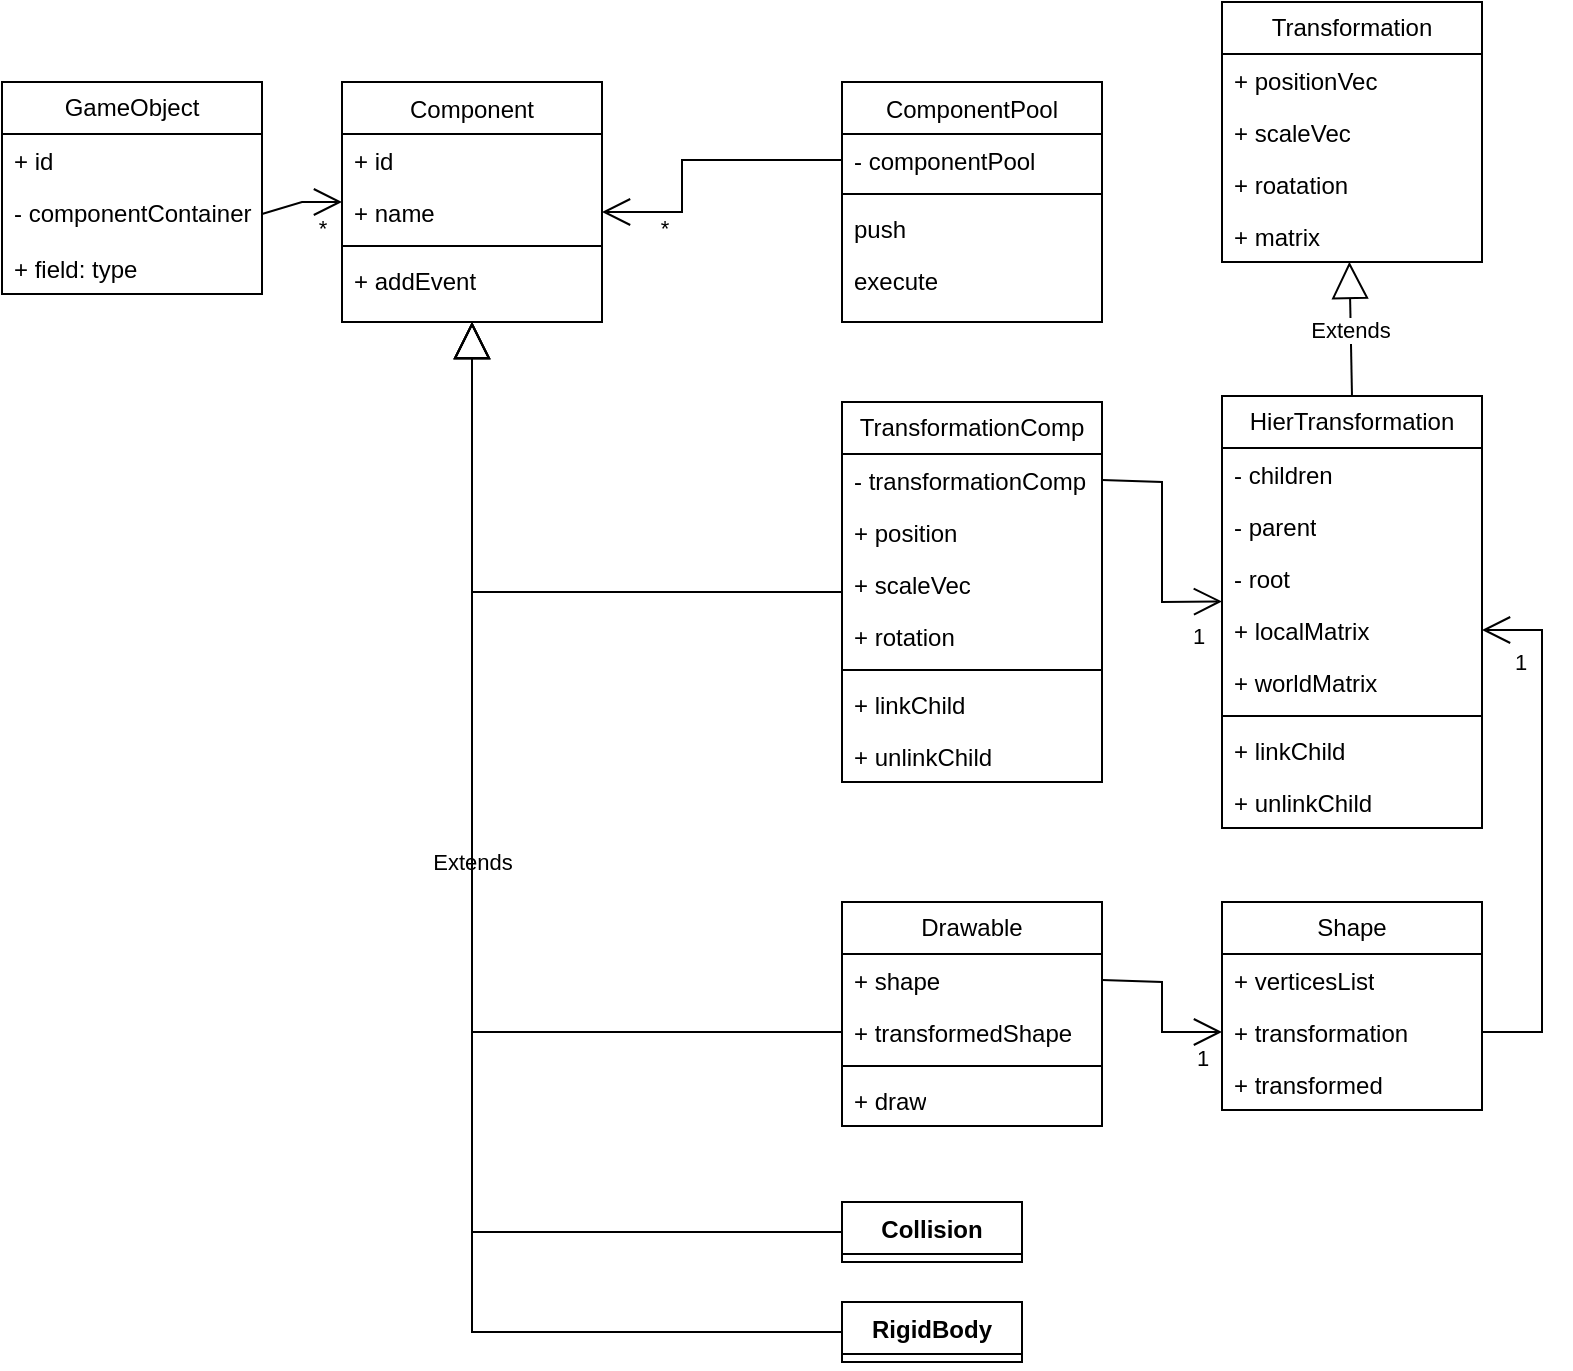 <mxfile version="21.6.5" type="github">
  <diagram id="C5RBs43oDa-KdzZeNtuy" name="Page-1">
    <mxGraphModel dx="1601" dy="960" grid="1" gridSize="10" guides="1" tooltips="1" connect="1" arrows="1" fold="1" page="1" pageScale="1" pageWidth="827" pageHeight="1169" math="0" shadow="0">
      <root>
        <mxCell id="WIyWlLk6GJQsqaUBKTNV-0" />
        <mxCell id="WIyWlLk6GJQsqaUBKTNV-1" parent="WIyWlLk6GJQsqaUBKTNV-0" />
        <mxCell id="zkfFHV4jXpPFQw0GAbJ--0" value="Component" style="swimlane;fontStyle=0;align=center;verticalAlign=top;childLayout=stackLayout;horizontal=1;startSize=26;horizontalStack=0;resizeParent=1;resizeLast=0;collapsible=1;marginBottom=0;rounded=0;shadow=0;strokeWidth=1;" parent="WIyWlLk6GJQsqaUBKTNV-1" vertex="1">
          <mxGeometry x="190" y="60" width="130" height="120" as="geometry">
            <mxRectangle x="190" y="60" width="160" height="26" as="alternateBounds" />
          </mxGeometry>
        </mxCell>
        <mxCell id="zkfFHV4jXpPFQw0GAbJ--1" value="+ id" style="text;align=left;verticalAlign=top;spacingLeft=4;spacingRight=4;overflow=hidden;rotatable=0;points=[[0,0.5],[1,0.5]];portConstraint=eastwest;" parent="zkfFHV4jXpPFQw0GAbJ--0" vertex="1">
          <mxGeometry y="26" width="130" height="26" as="geometry" />
        </mxCell>
        <mxCell id="zkfFHV4jXpPFQw0GAbJ--2" value="+ name" style="text;align=left;verticalAlign=top;spacingLeft=4;spacingRight=4;overflow=hidden;rotatable=0;points=[[0,0.5],[1,0.5]];portConstraint=eastwest;rounded=0;shadow=0;html=0;" parent="zkfFHV4jXpPFQw0GAbJ--0" vertex="1">
          <mxGeometry y="52" width="130" height="26" as="geometry" />
        </mxCell>
        <mxCell id="zkfFHV4jXpPFQw0GAbJ--4" value="" style="line;html=1;strokeWidth=1;align=left;verticalAlign=middle;spacingTop=-1;spacingLeft=3;spacingRight=3;rotatable=0;labelPosition=right;points=[];portConstraint=eastwest;" parent="zkfFHV4jXpPFQw0GAbJ--0" vertex="1">
          <mxGeometry y="78" width="130" height="8" as="geometry" />
        </mxCell>
        <mxCell id="zkfFHV4jXpPFQw0GAbJ--5" value="+ addEvent" style="text;align=left;verticalAlign=top;spacingLeft=4;spacingRight=4;overflow=hidden;rotatable=0;points=[[0,0.5],[1,0.5]];portConstraint=eastwest;" parent="zkfFHV4jXpPFQw0GAbJ--0" vertex="1">
          <mxGeometry y="86" width="130" height="26" as="geometry" />
        </mxCell>
        <mxCell id="UWbLIeTRbmQq-SImJMDe-1" value="ComponentPool" style="swimlane;fontStyle=0;align=center;verticalAlign=top;childLayout=stackLayout;horizontal=1;startSize=26;horizontalStack=0;resizeParent=1;resizeLast=0;collapsible=1;marginBottom=0;rounded=0;shadow=0;strokeWidth=1;" vertex="1" parent="WIyWlLk6GJQsqaUBKTNV-1">
          <mxGeometry x="440" y="60" width="130" height="120" as="geometry">
            <mxRectangle x="230" y="140" width="160" height="26" as="alternateBounds" />
          </mxGeometry>
        </mxCell>
        <mxCell id="UWbLIeTRbmQq-SImJMDe-2" value="- componentPool" style="text;align=left;verticalAlign=top;spacingLeft=4;spacingRight=4;overflow=hidden;rotatable=0;points=[[0,0.5],[1,0.5]];portConstraint=eastwest;" vertex="1" parent="UWbLIeTRbmQq-SImJMDe-1">
          <mxGeometry y="26" width="130" height="26" as="geometry" />
        </mxCell>
        <mxCell id="UWbLIeTRbmQq-SImJMDe-4" value="" style="line;html=1;strokeWidth=1;align=left;verticalAlign=middle;spacingTop=-1;spacingLeft=3;spacingRight=3;rotatable=0;labelPosition=right;points=[];portConstraint=eastwest;" vertex="1" parent="UWbLIeTRbmQq-SImJMDe-1">
          <mxGeometry y="52" width="130" height="8" as="geometry" />
        </mxCell>
        <mxCell id="UWbLIeTRbmQq-SImJMDe-5" value="push" style="text;align=left;verticalAlign=top;spacingLeft=4;spacingRight=4;overflow=hidden;rotatable=0;points=[[0,0.5],[1,0.5]];portConstraint=eastwest;" vertex="1" parent="UWbLIeTRbmQq-SImJMDe-1">
          <mxGeometry y="60" width="130" height="26" as="geometry" />
        </mxCell>
        <mxCell id="UWbLIeTRbmQq-SImJMDe-6" value="execute" style="text;strokeColor=none;fillColor=none;align=left;verticalAlign=top;spacingLeft=4;spacingRight=4;overflow=hidden;rotatable=0;points=[[0,0.5],[1,0.5]];portConstraint=eastwest;whiteSpace=wrap;html=1;" vertex="1" parent="UWbLIeTRbmQq-SImJMDe-1">
          <mxGeometry y="86" width="130" height="26" as="geometry" />
        </mxCell>
        <mxCell id="UWbLIeTRbmQq-SImJMDe-13" value="TransformationComp" style="swimlane;fontStyle=0;childLayout=stackLayout;horizontal=1;startSize=26;fillColor=none;horizontalStack=0;resizeParent=1;resizeParentMax=0;resizeLast=0;collapsible=1;marginBottom=0;whiteSpace=wrap;html=1;" vertex="1" parent="WIyWlLk6GJQsqaUBKTNV-1">
          <mxGeometry x="440" y="220" width="130" height="190" as="geometry" />
        </mxCell>
        <mxCell id="UWbLIeTRbmQq-SImJMDe-14" value="- transformationComp" style="text;strokeColor=none;fillColor=none;align=left;verticalAlign=top;spacingLeft=4;spacingRight=4;overflow=hidden;rotatable=0;points=[[0,0.5],[1,0.5]];portConstraint=eastwest;whiteSpace=wrap;html=1;" vertex="1" parent="UWbLIeTRbmQq-SImJMDe-13">
          <mxGeometry y="26" width="130" height="26" as="geometry" />
        </mxCell>
        <mxCell id="UWbLIeTRbmQq-SImJMDe-15" value="+ position" style="text;strokeColor=none;fillColor=none;align=left;verticalAlign=top;spacingLeft=4;spacingRight=4;overflow=hidden;rotatable=0;points=[[0,0.5],[1,0.5]];portConstraint=eastwest;whiteSpace=wrap;html=1;" vertex="1" parent="UWbLIeTRbmQq-SImJMDe-13">
          <mxGeometry y="52" width="130" height="26" as="geometry" />
        </mxCell>
        <mxCell id="UWbLIeTRbmQq-SImJMDe-16" value="+ scaleVec" style="text;strokeColor=none;fillColor=none;align=left;verticalAlign=top;spacingLeft=4;spacingRight=4;overflow=hidden;rotatable=0;points=[[0,0.5],[1,0.5]];portConstraint=eastwest;whiteSpace=wrap;html=1;" vertex="1" parent="UWbLIeTRbmQq-SImJMDe-13">
          <mxGeometry y="78" width="130" height="26" as="geometry" />
        </mxCell>
        <mxCell id="UWbLIeTRbmQq-SImJMDe-49" value="+ rotation" style="text;strokeColor=none;fillColor=none;align=left;verticalAlign=top;spacingLeft=4;spacingRight=4;overflow=hidden;rotatable=0;points=[[0,0.5],[1,0.5]];portConstraint=eastwest;whiteSpace=wrap;html=1;" vertex="1" parent="UWbLIeTRbmQq-SImJMDe-13">
          <mxGeometry y="104" width="130" height="26" as="geometry" />
        </mxCell>
        <mxCell id="UWbLIeTRbmQq-SImJMDe-50" value="" style="line;strokeWidth=1;fillColor=none;align=left;verticalAlign=middle;spacingTop=-1;spacingLeft=3;spacingRight=3;rotatable=0;labelPosition=right;points=[];portConstraint=eastwest;strokeColor=inherit;" vertex="1" parent="UWbLIeTRbmQq-SImJMDe-13">
          <mxGeometry y="130" width="130" height="8" as="geometry" />
        </mxCell>
        <mxCell id="UWbLIeTRbmQq-SImJMDe-51" value="+ linkChild" style="text;strokeColor=none;fillColor=none;align=left;verticalAlign=top;spacingLeft=4;spacingRight=4;overflow=hidden;rotatable=0;points=[[0,0.5],[1,0.5]];portConstraint=eastwest;whiteSpace=wrap;html=1;" vertex="1" parent="UWbLIeTRbmQq-SImJMDe-13">
          <mxGeometry y="138" width="130" height="26" as="geometry" />
        </mxCell>
        <mxCell id="UWbLIeTRbmQq-SImJMDe-52" value="+ unlinkChild" style="text;strokeColor=none;fillColor=none;align=left;verticalAlign=top;spacingLeft=4;spacingRight=4;overflow=hidden;rotatable=0;points=[[0,0.5],[1,0.5]];portConstraint=eastwest;whiteSpace=wrap;html=1;" vertex="1" parent="UWbLIeTRbmQq-SImJMDe-13">
          <mxGeometry y="164" width="130" height="26" as="geometry" />
        </mxCell>
        <mxCell id="UWbLIeTRbmQq-SImJMDe-19" value="" style="endArrow=block;endSize=16;endFill=0;html=1;rounded=0;exitX=0;exitY=0.5;exitDx=0;exitDy=0;entryX=0.5;entryY=1;entryDx=0;entryDy=0;" edge="1" parent="WIyWlLk6GJQsqaUBKTNV-1" source="UWbLIeTRbmQq-SImJMDe-13" target="zkfFHV4jXpPFQw0GAbJ--0">
          <mxGeometry width="160" relative="1" as="geometry">
            <mxPoint x="230" y="270" as="sourcePoint" />
            <mxPoint x="390" y="270" as="targetPoint" />
            <Array as="points">
              <mxPoint x="255" y="315" />
            </Array>
          </mxGeometry>
        </mxCell>
        <mxCell id="UWbLIeTRbmQq-SImJMDe-20" value="Transformation" style="swimlane;fontStyle=0;childLayout=stackLayout;horizontal=1;startSize=26;fillColor=none;horizontalStack=0;resizeParent=1;resizeParentMax=0;resizeLast=0;collapsible=1;marginBottom=0;whiteSpace=wrap;html=1;" vertex="1" parent="WIyWlLk6GJQsqaUBKTNV-1">
          <mxGeometry x="630" y="20" width="130" height="130" as="geometry">
            <mxRectangle x="510" y="20" width="120" height="30" as="alternateBounds" />
          </mxGeometry>
        </mxCell>
        <mxCell id="UWbLIeTRbmQq-SImJMDe-21" value="+ positionVec" style="text;strokeColor=none;fillColor=none;align=left;verticalAlign=top;spacingLeft=4;spacingRight=4;overflow=hidden;rotatable=0;points=[[0,0.5],[1,0.5]];portConstraint=eastwest;whiteSpace=wrap;html=1;" vertex="1" parent="UWbLIeTRbmQq-SImJMDe-20">
          <mxGeometry y="26" width="130" height="26" as="geometry" />
        </mxCell>
        <mxCell id="UWbLIeTRbmQq-SImJMDe-22" value="+ scaleVec" style="text;strokeColor=none;fillColor=none;align=left;verticalAlign=top;spacingLeft=4;spacingRight=4;overflow=hidden;rotatable=0;points=[[0,0.5],[1,0.5]];portConstraint=eastwest;whiteSpace=wrap;html=1;" vertex="1" parent="UWbLIeTRbmQq-SImJMDe-20">
          <mxGeometry y="52" width="130" height="26" as="geometry" />
        </mxCell>
        <mxCell id="UWbLIeTRbmQq-SImJMDe-23" value="+ roatation" style="text;strokeColor=none;fillColor=none;align=left;verticalAlign=top;spacingLeft=4;spacingRight=4;overflow=hidden;rotatable=0;points=[[0,0.5],[1,0.5]];portConstraint=eastwest;whiteSpace=wrap;html=1;" vertex="1" parent="UWbLIeTRbmQq-SImJMDe-20">
          <mxGeometry y="78" width="130" height="26" as="geometry" />
        </mxCell>
        <mxCell id="UWbLIeTRbmQq-SImJMDe-28" value="+ matrix" style="text;strokeColor=none;fillColor=none;align=left;verticalAlign=top;spacingLeft=4;spacingRight=4;overflow=hidden;rotatable=0;points=[[0,0.5],[1,0.5]];portConstraint=eastwest;whiteSpace=wrap;html=1;" vertex="1" parent="UWbLIeTRbmQq-SImJMDe-20">
          <mxGeometry y="104" width="130" height="26" as="geometry" />
        </mxCell>
        <mxCell id="UWbLIeTRbmQq-SImJMDe-29" value="HierTransformation" style="swimlane;fontStyle=0;childLayout=stackLayout;horizontal=1;startSize=26;fillColor=none;horizontalStack=0;resizeParent=1;resizeParentMax=0;resizeLast=0;collapsible=1;marginBottom=0;whiteSpace=wrap;html=1;" vertex="1" parent="WIyWlLk6GJQsqaUBKTNV-1">
          <mxGeometry x="630" y="217" width="130" height="216" as="geometry">
            <mxRectangle x="510" y="217" width="140" height="30" as="alternateBounds" />
          </mxGeometry>
        </mxCell>
        <mxCell id="UWbLIeTRbmQq-SImJMDe-30" value="- children" style="text;strokeColor=none;fillColor=none;align=left;verticalAlign=top;spacingLeft=4;spacingRight=4;overflow=hidden;rotatable=0;points=[[0,0.5],[1,0.5]];portConstraint=eastwest;whiteSpace=wrap;html=1;" vertex="1" parent="UWbLIeTRbmQq-SImJMDe-29">
          <mxGeometry y="26" width="130" height="26" as="geometry" />
        </mxCell>
        <mxCell id="UWbLIeTRbmQq-SImJMDe-31" value="- parent" style="text;strokeColor=none;fillColor=none;align=left;verticalAlign=top;spacingLeft=4;spacingRight=4;overflow=hidden;rotatable=0;points=[[0,0.5],[1,0.5]];portConstraint=eastwest;whiteSpace=wrap;html=1;" vertex="1" parent="UWbLIeTRbmQq-SImJMDe-29">
          <mxGeometry y="52" width="130" height="26" as="geometry" />
        </mxCell>
        <mxCell id="UWbLIeTRbmQq-SImJMDe-32" value="- root" style="text;strokeColor=none;fillColor=none;align=left;verticalAlign=top;spacingLeft=4;spacingRight=4;overflow=hidden;rotatable=0;points=[[0,0.5],[1,0.5]];portConstraint=eastwest;whiteSpace=wrap;html=1;" vertex="1" parent="UWbLIeTRbmQq-SImJMDe-29">
          <mxGeometry y="78" width="130" height="26" as="geometry" />
        </mxCell>
        <mxCell id="UWbLIeTRbmQq-SImJMDe-33" value="+ localMatrix" style="text;strokeColor=none;fillColor=none;align=left;verticalAlign=top;spacingLeft=4;spacingRight=4;overflow=hidden;rotatable=0;points=[[0,0.5],[1,0.5]];portConstraint=eastwest;whiteSpace=wrap;html=1;" vertex="1" parent="UWbLIeTRbmQq-SImJMDe-29">
          <mxGeometry y="104" width="130" height="26" as="geometry" />
        </mxCell>
        <mxCell id="UWbLIeTRbmQq-SImJMDe-34" value="+ worldMatrix" style="text;strokeColor=none;fillColor=none;align=left;verticalAlign=top;spacingLeft=4;spacingRight=4;overflow=hidden;rotatable=0;points=[[0,0.5],[1,0.5]];portConstraint=eastwest;whiteSpace=wrap;html=1;" vertex="1" parent="UWbLIeTRbmQq-SImJMDe-29">
          <mxGeometry y="130" width="130" height="26" as="geometry" />
        </mxCell>
        <mxCell id="UWbLIeTRbmQq-SImJMDe-35" value="" style="line;strokeWidth=1;fillColor=none;align=left;verticalAlign=middle;spacingTop=-1;spacingLeft=3;spacingRight=3;rotatable=0;labelPosition=right;points=[];portConstraint=eastwest;strokeColor=inherit;" vertex="1" parent="UWbLIeTRbmQq-SImJMDe-29">
          <mxGeometry y="156" width="130" height="8" as="geometry" />
        </mxCell>
        <mxCell id="UWbLIeTRbmQq-SImJMDe-36" value="+ linkChild" style="text;strokeColor=none;fillColor=none;align=left;verticalAlign=top;spacingLeft=4;spacingRight=4;overflow=hidden;rotatable=0;points=[[0,0.5],[1,0.5]];portConstraint=eastwest;whiteSpace=wrap;html=1;" vertex="1" parent="UWbLIeTRbmQq-SImJMDe-29">
          <mxGeometry y="164" width="130" height="26" as="geometry" />
        </mxCell>
        <mxCell id="UWbLIeTRbmQq-SImJMDe-37" value="+ unlinkChild" style="text;strokeColor=none;fillColor=none;align=left;verticalAlign=top;spacingLeft=4;spacingRight=4;overflow=hidden;rotatable=0;points=[[0,0.5],[1,0.5]];portConstraint=eastwest;whiteSpace=wrap;html=1;" vertex="1" parent="UWbLIeTRbmQq-SImJMDe-29">
          <mxGeometry y="190" width="130" height="26" as="geometry" />
        </mxCell>
        <mxCell id="UWbLIeTRbmQq-SImJMDe-39" value="Extends" style="endArrow=block;endSize=16;endFill=0;html=1;rounded=0;exitX=0.5;exitY=0;exitDx=0;exitDy=0;entryX=0.49;entryY=0.997;entryDx=0;entryDy=0;entryPerimeter=0;" edge="1" parent="WIyWlLk6GJQsqaUBKTNV-1" source="UWbLIeTRbmQq-SImJMDe-29" target="UWbLIeTRbmQq-SImJMDe-28">
          <mxGeometry width="160" relative="1" as="geometry">
            <mxPoint x="800" y="200" as="sourcePoint" />
            <mxPoint x="750" y="200" as="targetPoint" />
          </mxGeometry>
        </mxCell>
        <mxCell id="UWbLIeTRbmQq-SImJMDe-53" value="" style="endArrow=open;endFill=1;endSize=12;html=1;rounded=0;exitX=0;exitY=0.5;exitDx=0;exitDy=0;entryX=1;entryY=0.5;entryDx=0;entryDy=0;" edge="1" parent="WIyWlLk6GJQsqaUBKTNV-1" source="UWbLIeTRbmQq-SImJMDe-2" target="zkfFHV4jXpPFQw0GAbJ--2">
          <mxGeometry width="160" relative="1" as="geometry">
            <mxPoint x="380" y="230" as="sourcePoint" />
            <mxPoint x="540" y="230" as="targetPoint" />
            <Array as="points">
              <mxPoint x="360" y="99" />
              <mxPoint x="360" y="125" />
            </Array>
          </mxGeometry>
        </mxCell>
        <mxCell id="UWbLIeTRbmQq-SImJMDe-54" value="*" style="edgeLabel;html=1;align=center;verticalAlign=middle;resizable=0;points=[];" vertex="1" connectable="0" parent="UWbLIeTRbmQq-SImJMDe-53">
          <mxGeometry x="0.562" y="3" relative="1" as="geometry">
            <mxPoint x="-1" y="5" as="offset" />
          </mxGeometry>
        </mxCell>
        <mxCell id="UWbLIeTRbmQq-SImJMDe-55" value="" style="endArrow=open;endFill=1;endSize=12;html=1;rounded=0;exitX=1;exitY=0.5;exitDx=0;exitDy=0;entryX=0;entryY=0.95;entryDx=0;entryDy=0;entryPerimeter=0;" edge="1" parent="WIyWlLk6GJQsqaUBKTNV-1" source="UWbLIeTRbmQq-SImJMDe-14" target="UWbLIeTRbmQq-SImJMDe-32">
          <mxGeometry width="160" relative="1" as="geometry">
            <mxPoint x="780" y="290" as="sourcePoint" />
            <mxPoint x="940" y="290" as="targetPoint" />
            <Array as="points">
              <mxPoint x="600" y="260" />
              <mxPoint x="600" y="320" />
            </Array>
          </mxGeometry>
        </mxCell>
        <mxCell id="UWbLIeTRbmQq-SImJMDe-56" value="1" style="edgeLabel;html=1;align=center;verticalAlign=middle;resizable=0;points=[];" vertex="1" connectable="0" parent="UWbLIeTRbmQq-SImJMDe-55">
          <mxGeometry x="0.796" y="-2" relative="1" as="geometry">
            <mxPoint y="15" as="offset" />
          </mxGeometry>
        </mxCell>
        <mxCell id="UWbLIeTRbmQq-SImJMDe-57" value="Drawable" style="swimlane;fontStyle=0;childLayout=stackLayout;horizontal=1;startSize=26;fillColor=none;horizontalStack=0;resizeParent=1;resizeParentMax=0;resizeLast=0;collapsible=1;marginBottom=0;whiteSpace=wrap;html=1;" vertex="1" parent="WIyWlLk6GJQsqaUBKTNV-1">
          <mxGeometry x="440" y="470" width="130" height="112" as="geometry" />
        </mxCell>
        <mxCell id="UWbLIeTRbmQq-SImJMDe-58" value="+ shape" style="text;strokeColor=none;fillColor=none;align=left;verticalAlign=top;spacingLeft=4;spacingRight=4;overflow=hidden;rotatable=0;points=[[0,0.5],[1,0.5]];portConstraint=eastwest;whiteSpace=wrap;html=1;" vertex="1" parent="UWbLIeTRbmQq-SImJMDe-57">
          <mxGeometry y="26" width="130" height="26" as="geometry" />
        </mxCell>
        <mxCell id="UWbLIeTRbmQq-SImJMDe-59" value="+ transformedShape" style="text;strokeColor=none;fillColor=none;align=left;verticalAlign=top;spacingLeft=4;spacingRight=4;overflow=hidden;rotatable=0;points=[[0,0.5],[1,0.5]];portConstraint=eastwest;whiteSpace=wrap;html=1;" vertex="1" parent="UWbLIeTRbmQq-SImJMDe-57">
          <mxGeometry y="52" width="130" height="26" as="geometry" />
        </mxCell>
        <mxCell id="UWbLIeTRbmQq-SImJMDe-64" value="" style="line;strokeWidth=1;fillColor=none;align=left;verticalAlign=middle;spacingTop=-1;spacingLeft=3;spacingRight=3;rotatable=0;labelPosition=right;points=[];portConstraint=eastwest;strokeColor=inherit;" vertex="1" parent="UWbLIeTRbmQq-SImJMDe-57">
          <mxGeometry y="78" width="130" height="8" as="geometry" />
        </mxCell>
        <mxCell id="UWbLIeTRbmQq-SImJMDe-60" value="+ draw" style="text;strokeColor=none;fillColor=none;align=left;verticalAlign=top;spacingLeft=4;spacingRight=4;overflow=hidden;rotatable=0;points=[[0,0.5],[1,0.5]];portConstraint=eastwest;whiteSpace=wrap;html=1;" vertex="1" parent="UWbLIeTRbmQq-SImJMDe-57">
          <mxGeometry y="86" width="130" height="26" as="geometry" />
        </mxCell>
        <mxCell id="UWbLIeTRbmQq-SImJMDe-62" value="Extends" style="endArrow=block;endSize=16;endFill=0;html=1;rounded=0;entryX=0.5;entryY=1;entryDx=0;entryDy=0;" edge="1" parent="WIyWlLk6GJQsqaUBKTNV-1" source="UWbLIeTRbmQq-SImJMDe-59" target="zkfFHV4jXpPFQw0GAbJ--0">
          <mxGeometry width="160" relative="1" as="geometry">
            <mxPoint x="280" y="535" as="sourcePoint" />
            <mxPoint x="255" y="180" as="targetPoint" />
            <Array as="points">
              <mxPoint x="255" y="535" />
            </Array>
          </mxGeometry>
        </mxCell>
        <mxCell id="UWbLIeTRbmQq-SImJMDe-65" value="Shape" style="swimlane;fontStyle=0;childLayout=stackLayout;horizontal=1;startSize=26;fillColor=none;horizontalStack=0;resizeParent=1;resizeParentMax=0;resizeLast=0;collapsible=1;marginBottom=0;whiteSpace=wrap;html=1;" vertex="1" parent="WIyWlLk6GJQsqaUBKTNV-1">
          <mxGeometry x="630" y="470" width="130" height="104" as="geometry">
            <mxRectangle x="510" y="470" width="80" height="30" as="alternateBounds" />
          </mxGeometry>
        </mxCell>
        <mxCell id="UWbLIeTRbmQq-SImJMDe-66" value="+ verticesList" style="text;strokeColor=none;fillColor=none;align=left;verticalAlign=top;spacingLeft=4;spacingRight=4;overflow=hidden;rotatable=0;points=[[0,0.5],[1,0.5]];portConstraint=eastwest;whiteSpace=wrap;html=1;" vertex="1" parent="UWbLIeTRbmQq-SImJMDe-65">
          <mxGeometry y="26" width="130" height="26" as="geometry" />
        </mxCell>
        <mxCell id="UWbLIeTRbmQq-SImJMDe-67" value="+ transformation" style="text;strokeColor=none;fillColor=none;align=left;verticalAlign=top;spacingLeft=4;spacingRight=4;overflow=hidden;rotatable=0;points=[[0,0.5],[1,0.5]];portConstraint=eastwest;whiteSpace=wrap;html=1;" vertex="1" parent="UWbLIeTRbmQq-SImJMDe-65">
          <mxGeometry y="52" width="130" height="26" as="geometry" />
        </mxCell>
        <mxCell id="UWbLIeTRbmQq-SImJMDe-68" value="+ transformed" style="text;strokeColor=none;fillColor=none;align=left;verticalAlign=top;spacingLeft=4;spacingRight=4;overflow=hidden;rotatable=0;points=[[0,0.5],[1,0.5]];portConstraint=eastwest;whiteSpace=wrap;html=1;" vertex="1" parent="UWbLIeTRbmQq-SImJMDe-65">
          <mxGeometry y="78" width="130" height="26" as="geometry" />
        </mxCell>
        <mxCell id="UWbLIeTRbmQq-SImJMDe-70" value="" style="endArrow=open;endFill=1;endSize=12;html=1;rounded=0;entryX=1;entryY=0.5;entryDx=0;entryDy=0;exitX=1;exitY=0.5;exitDx=0;exitDy=0;" edge="1" parent="WIyWlLk6GJQsqaUBKTNV-1" source="UWbLIeTRbmQq-SImJMDe-67" target="UWbLIeTRbmQq-SImJMDe-33">
          <mxGeometry width="160" relative="1" as="geometry">
            <mxPoint x="760" y="535" as="sourcePoint" />
            <mxPoint x="410" y="65" as="targetPoint" />
            <Array as="points">
              <mxPoint x="790" y="535" />
              <mxPoint x="790" y="334" />
            </Array>
          </mxGeometry>
        </mxCell>
        <mxCell id="UWbLIeTRbmQq-SImJMDe-73" value="1" style="edgeLabel;html=1;align=center;verticalAlign=middle;resizable=0;points=[];" vertex="1" connectable="0" parent="UWbLIeTRbmQq-SImJMDe-70">
          <mxGeometry x="0.857" y="5" relative="1" as="geometry">
            <mxPoint y="11" as="offset" />
          </mxGeometry>
        </mxCell>
        <mxCell id="UWbLIeTRbmQq-SImJMDe-71" value="" style="endArrow=open;endFill=1;endSize=12;html=1;rounded=0;exitX=1;exitY=0.5;exitDx=0;exitDy=0;entryX=0;entryY=0.5;entryDx=0;entryDy=0;" edge="1" parent="WIyWlLk6GJQsqaUBKTNV-1" source="UWbLIeTRbmQq-SImJMDe-58" target="UWbLIeTRbmQq-SImJMDe-67">
          <mxGeometry width="160" relative="1" as="geometry">
            <mxPoint x="570" y="509" as="sourcePoint" />
            <mxPoint x="410" y="39" as="targetPoint" />
            <Array as="points">
              <mxPoint x="600" y="510" />
              <mxPoint x="600" y="535" />
            </Array>
          </mxGeometry>
        </mxCell>
        <mxCell id="UWbLIeTRbmQq-SImJMDe-72" value="1" style="edgeLabel;html=1;align=center;verticalAlign=middle;resizable=0;points=[];" vertex="1" connectable="0" parent="UWbLIeTRbmQq-SImJMDe-71">
          <mxGeometry x="0.612" y="-4" relative="1" as="geometry">
            <mxPoint x="6" y="9" as="offset" />
          </mxGeometry>
        </mxCell>
        <mxCell id="UWbLIeTRbmQq-SImJMDe-75" value="Collision" style="swimlane;fontStyle=1;align=center;verticalAlign=top;childLayout=stackLayout;horizontal=1;startSize=26;horizontalStack=0;resizeParent=1;resizeParentMax=0;resizeLast=0;collapsible=1;marginBottom=0;whiteSpace=wrap;html=1;" vertex="1" collapsed="1" parent="WIyWlLk6GJQsqaUBKTNV-1">
          <mxGeometry x="440" y="620" width="90" height="30" as="geometry">
            <mxRectangle x="320" y="620" width="130" height="86" as="alternateBounds" />
          </mxGeometry>
        </mxCell>
        <mxCell id="UWbLIeTRbmQq-SImJMDe-76" value="+ field: type" style="text;strokeColor=none;fillColor=none;align=left;verticalAlign=top;spacingLeft=4;spacingRight=4;overflow=hidden;rotatable=0;points=[[0,0.5],[1,0.5]];portConstraint=eastwest;whiteSpace=wrap;html=1;" vertex="1" parent="UWbLIeTRbmQq-SImJMDe-75">
          <mxGeometry y="26" width="130" height="26" as="geometry" />
        </mxCell>
        <mxCell id="UWbLIeTRbmQq-SImJMDe-77" value="" style="line;strokeWidth=1;fillColor=none;align=left;verticalAlign=middle;spacingTop=-1;spacingLeft=3;spacingRight=3;rotatable=0;labelPosition=right;points=[];portConstraint=eastwest;strokeColor=inherit;" vertex="1" parent="UWbLIeTRbmQq-SImJMDe-75">
          <mxGeometry y="52" width="130" height="8" as="geometry" />
        </mxCell>
        <mxCell id="UWbLIeTRbmQq-SImJMDe-78" value="+ method(type): type" style="text;strokeColor=none;fillColor=none;align=left;verticalAlign=top;spacingLeft=4;spacingRight=4;overflow=hidden;rotatable=0;points=[[0,0.5],[1,0.5]];portConstraint=eastwest;whiteSpace=wrap;html=1;" vertex="1" parent="UWbLIeTRbmQq-SImJMDe-75">
          <mxGeometry y="60" width="130" height="26" as="geometry" />
        </mxCell>
        <mxCell id="UWbLIeTRbmQq-SImJMDe-79" value="" style="endArrow=block;endSize=16;endFill=0;html=1;rounded=0;exitX=0;exitY=0.5;exitDx=0;exitDy=0;entryX=0.5;entryY=1;entryDx=0;entryDy=0;" edge="1" parent="WIyWlLk6GJQsqaUBKTNV-1" source="UWbLIeTRbmQq-SImJMDe-75" target="zkfFHV4jXpPFQw0GAbJ--0">
          <mxGeometry width="160" relative="1" as="geometry">
            <mxPoint x="240" y="620" as="sourcePoint" />
            <mxPoint x="400" y="620" as="targetPoint" />
            <Array as="points">
              <mxPoint x="255" y="635" />
            </Array>
          </mxGeometry>
        </mxCell>
        <mxCell id="UWbLIeTRbmQq-SImJMDe-80" value="RigidBody" style="swimlane;fontStyle=1;align=center;verticalAlign=top;childLayout=stackLayout;horizontal=1;startSize=26;horizontalStack=0;resizeParent=1;resizeParentMax=0;resizeLast=0;collapsible=1;marginBottom=0;whiteSpace=wrap;html=1;" vertex="1" collapsed="1" parent="WIyWlLk6GJQsqaUBKTNV-1">
          <mxGeometry x="440" y="670" width="90" height="30" as="geometry">
            <mxRectangle x="320" y="620" width="130" height="86" as="alternateBounds" />
          </mxGeometry>
        </mxCell>
        <mxCell id="UWbLIeTRbmQq-SImJMDe-81" value="+ field: type" style="text;strokeColor=none;fillColor=none;align=left;verticalAlign=top;spacingLeft=4;spacingRight=4;overflow=hidden;rotatable=0;points=[[0,0.5],[1,0.5]];portConstraint=eastwest;whiteSpace=wrap;html=1;" vertex="1" parent="UWbLIeTRbmQq-SImJMDe-80">
          <mxGeometry y="26" width="130" height="26" as="geometry" />
        </mxCell>
        <mxCell id="UWbLIeTRbmQq-SImJMDe-82" value="" style="line;strokeWidth=1;fillColor=none;align=left;verticalAlign=middle;spacingTop=-1;spacingLeft=3;spacingRight=3;rotatable=0;labelPosition=right;points=[];portConstraint=eastwest;strokeColor=inherit;" vertex="1" parent="UWbLIeTRbmQq-SImJMDe-80">
          <mxGeometry y="52" width="130" height="8" as="geometry" />
        </mxCell>
        <mxCell id="UWbLIeTRbmQq-SImJMDe-83" value="+ method(type): type" style="text;strokeColor=none;fillColor=none;align=left;verticalAlign=top;spacingLeft=4;spacingRight=4;overflow=hidden;rotatable=0;points=[[0,0.5],[1,0.5]];portConstraint=eastwest;whiteSpace=wrap;html=1;" vertex="1" parent="UWbLIeTRbmQq-SImJMDe-80">
          <mxGeometry y="60" width="130" height="26" as="geometry" />
        </mxCell>
        <mxCell id="UWbLIeTRbmQq-SImJMDe-84" value="" style="endArrow=block;endSize=16;endFill=0;html=1;rounded=0;exitX=0;exitY=0.5;exitDx=0;exitDy=0;entryX=0.5;entryY=1;entryDx=0;entryDy=0;" edge="1" parent="WIyWlLk6GJQsqaUBKTNV-1" source="UWbLIeTRbmQq-SImJMDe-80" target="zkfFHV4jXpPFQw0GAbJ--0">
          <mxGeometry width="160" relative="1" as="geometry">
            <mxPoint x="210" y="660" as="sourcePoint" />
            <mxPoint x="280" y="210" as="targetPoint" />
            <Array as="points">
              <mxPoint x="255" y="685" />
            </Array>
          </mxGeometry>
        </mxCell>
        <mxCell id="UWbLIeTRbmQq-SImJMDe-89" value="GameObject" style="swimlane;fontStyle=0;childLayout=stackLayout;horizontal=1;startSize=26;fillColor=none;horizontalStack=0;resizeParent=1;resizeParentMax=0;resizeLast=0;collapsible=1;marginBottom=0;whiteSpace=wrap;html=1;" vertex="1" parent="WIyWlLk6GJQsqaUBKTNV-1">
          <mxGeometry x="20" y="60" width="130" height="106" as="geometry" />
        </mxCell>
        <mxCell id="UWbLIeTRbmQq-SImJMDe-90" value="+ id" style="text;strokeColor=none;fillColor=none;align=left;verticalAlign=top;spacingLeft=4;spacingRight=4;overflow=hidden;rotatable=0;points=[[0,0.5],[1,0.5]];portConstraint=eastwest;whiteSpace=wrap;html=1;" vertex="1" parent="UWbLIeTRbmQq-SImJMDe-89">
          <mxGeometry y="26" width="130" height="26" as="geometry" />
        </mxCell>
        <mxCell id="UWbLIeTRbmQq-SImJMDe-91" value="- componentContainer" style="text;strokeColor=none;fillColor=none;align=left;verticalAlign=top;spacingLeft=4;spacingRight=4;overflow=hidden;rotatable=0;points=[[0,0.5],[1,0.5]];portConstraint=eastwest;whiteSpace=wrap;html=1;" vertex="1" parent="UWbLIeTRbmQq-SImJMDe-89">
          <mxGeometry y="52" width="130" height="28" as="geometry" />
        </mxCell>
        <mxCell id="UWbLIeTRbmQq-SImJMDe-92" value="+ field: type" style="text;strokeColor=none;fillColor=none;align=left;verticalAlign=top;spacingLeft=4;spacingRight=4;overflow=hidden;rotatable=0;points=[[0,0.5],[1,0.5]];portConstraint=eastwest;whiteSpace=wrap;html=1;" vertex="1" parent="UWbLIeTRbmQq-SImJMDe-89">
          <mxGeometry y="80" width="130" height="26" as="geometry" />
        </mxCell>
        <mxCell id="UWbLIeTRbmQq-SImJMDe-93" value="" style="endArrow=open;endFill=1;endSize=12;html=1;rounded=0;exitX=1;exitY=0.5;exitDx=0;exitDy=0;entryX=0;entryY=0.5;entryDx=0;entryDy=0;" edge="1" parent="WIyWlLk6GJQsqaUBKTNV-1" source="UWbLIeTRbmQq-SImJMDe-91" target="zkfFHV4jXpPFQw0GAbJ--0">
          <mxGeometry width="160" relative="1" as="geometry">
            <mxPoint x="140" y="220" as="sourcePoint" />
            <mxPoint x="300" y="220" as="targetPoint" />
            <Array as="points">
              <mxPoint x="170" y="120" />
            </Array>
          </mxGeometry>
        </mxCell>
        <mxCell id="UWbLIeTRbmQq-SImJMDe-94" value="*" style="edgeLabel;html=1;align=center;verticalAlign=middle;resizable=0;points=[];" vertex="1" connectable="0" parent="UWbLIeTRbmQq-SImJMDe-93">
          <mxGeometry x="0.393" y="-3" relative="1" as="geometry">
            <mxPoint x="2" y="10" as="offset" />
          </mxGeometry>
        </mxCell>
      </root>
    </mxGraphModel>
  </diagram>
</mxfile>
